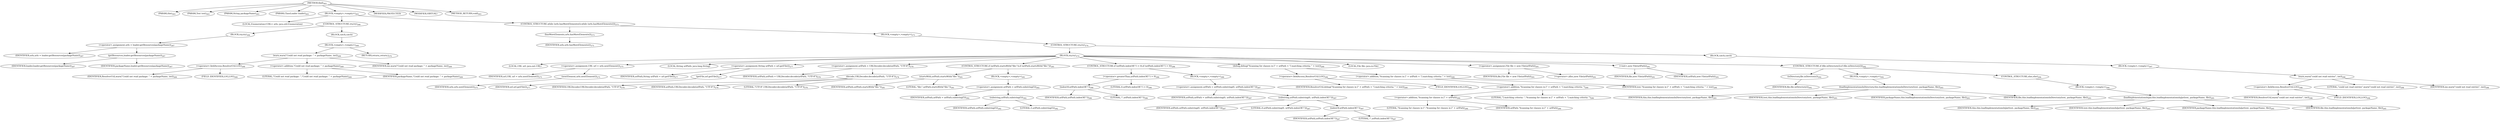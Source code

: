 digraph "find" {  
"393" [label = <(METHOD,find)<SUB>263</SUB>> ]
"52" [label = <(PARAM,this)<SUB>263</SUB>> ]
"394" [label = <(PARAM,Test test)<SUB>263</SUB>> ]
"395" [label = <(PARAM,String packageName)<SUB>263</SUB>> ]
"396" [label = <(PARAM,ClassLoader loader)<SUB>263</SUB>> ]
"397" [label = <(BLOCK,&lt;empty&gt;,&lt;empty&gt;)<SUB>263</SUB>> ]
"398" [label = <(LOCAL,Enumeration&lt;URL&gt; urls: java.util.Enumeration)> ]
"399" [label = <(CONTROL_STRUCTURE,try,try)<SUB>266</SUB>> ]
"400" [label = <(BLOCK,try,try)<SUB>266</SUB>> ]
"401" [label = <(&lt;operator&gt;.assignment,urls = loader.getResources(packageName))<SUB>267</SUB>> ]
"402" [label = <(IDENTIFIER,urls,urls = loader.getResources(packageName))<SUB>267</SUB>> ]
"403" [label = <(getResources,loader.getResources(packageName))<SUB>267</SUB>> ]
"404" [label = <(IDENTIFIER,loader,loader.getResources(packageName))<SUB>267</SUB>> ]
"405" [label = <(IDENTIFIER,packageName,loader.getResources(packageName))<SUB>267</SUB>> ]
"406" [label = <(BLOCK,catch,catch)> ]
"407" [label = <(BLOCK,&lt;empty&gt;,&lt;empty&gt;)<SUB>268</SUB>> ]
"408" [label = <(warn,warn(&quot;Could not read package: &quot; + packageName, ioe))<SUB>269</SUB>> ]
"409" [label = <(&lt;operator&gt;.fieldAccess,ResolverUtil.LOG)<SUB>269</SUB>> ]
"410" [label = <(IDENTIFIER,ResolverUtil,warn(&quot;Could not read package: &quot; + packageName, ioe))<SUB>269</SUB>> ]
"411" [label = <(FIELD_IDENTIFIER,LOG,LOG)<SUB>269</SUB>> ]
"412" [label = <(&lt;operator&gt;.addition,&quot;Could not read package: &quot; + packageName)<SUB>269</SUB>> ]
"413" [label = <(LITERAL,&quot;Could not read package: &quot;,&quot;Could not read package: &quot; + packageName)<SUB>269</SUB>> ]
"414" [label = <(IDENTIFIER,packageName,&quot;Could not read package: &quot; + packageName)<SUB>269</SUB>> ]
"415" [label = <(IDENTIFIER,ioe,warn(&quot;Could not read package: &quot; + packageName, ioe))<SUB>269</SUB>> ]
"416" [label = <(RETURN,return;,return;)<SUB>270</SUB>> ]
"417" [label = <(CONTROL_STRUCTURE,while (urls.hasMoreElements()),while (urls.hasMoreElements()))<SUB>273</SUB>> ]
"418" [label = <(hasMoreElements,urls.hasMoreElements())<SUB>273</SUB>> ]
"419" [label = <(IDENTIFIER,urls,urls.hasMoreElements())<SUB>273</SUB>> ]
"420" [label = <(BLOCK,&lt;empty&gt;,&lt;empty&gt;)<SUB>273</SUB>> ]
"421" [label = <(CONTROL_STRUCTURE,try,try)<SUB>274</SUB>> ]
"422" [label = <(BLOCK,try,try)<SUB>274</SUB>> ]
"423" [label = <(LOCAL,URL url: java.net.URL)> ]
"424" [label = <(&lt;operator&gt;.assignment,URL url = urls.nextElement())<SUB>275</SUB>> ]
"425" [label = <(IDENTIFIER,url,URL url = urls.nextElement())<SUB>275</SUB>> ]
"426" [label = <(nextElement,urls.nextElement())<SUB>275</SUB>> ]
"427" [label = <(IDENTIFIER,urls,urls.nextElement())<SUB>275</SUB>> ]
"428" [label = <(LOCAL,String urlPath: java.lang.String)> ]
"429" [label = <(&lt;operator&gt;.assignment,String urlPath = url.getFile())<SUB>277</SUB>> ]
"430" [label = <(IDENTIFIER,urlPath,String urlPath = url.getFile())<SUB>277</SUB>> ]
"431" [label = <(getFile,url.getFile())<SUB>277</SUB>> ]
"432" [label = <(IDENTIFIER,url,url.getFile())<SUB>277</SUB>> ]
"433" [label = <(&lt;operator&gt;.assignment,urlPath = URLDecoder.decode(urlPath, &quot;UTF-8&quot;))<SUB>278</SUB>> ]
"434" [label = <(IDENTIFIER,urlPath,urlPath = URLDecoder.decode(urlPath, &quot;UTF-8&quot;))<SUB>278</SUB>> ]
"435" [label = <(decode,URLDecoder.decode(urlPath, &quot;UTF-8&quot;))<SUB>278</SUB>> ]
"436" [label = <(IDENTIFIER,URLDecoder,URLDecoder.decode(urlPath, &quot;UTF-8&quot;))<SUB>278</SUB>> ]
"437" [label = <(IDENTIFIER,urlPath,URLDecoder.decode(urlPath, &quot;UTF-8&quot;))<SUB>278</SUB>> ]
"438" [label = <(LITERAL,&quot;UTF-8&quot;,URLDecoder.decode(urlPath, &quot;UTF-8&quot;))<SUB>278</SUB>> ]
"439" [label = <(CONTROL_STRUCTURE,if (urlPath.startsWith(&quot;file:&quot;)),if (urlPath.startsWith(&quot;file:&quot;)))<SUB>281</SUB>> ]
"440" [label = <(startsWith,urlPath.startsWith(&quot;file:&quot;))<SUB>281</SUB>> ]
"441" [label = <(IDENTIFIER,urlPath,urlPath.startsWith(&quot;file:&quot;))<SUB>281</SUB>> ]
"442" [label = <(LITERAL,&quot;file:&quot;,urlPath.startsWith(&quot;file:&quot;))<SUB>281</SUB>> ]
"443" [label = <(BLOCK,&lt;empty&gt;,&lt;empty&gt;)<SUB>281</SUB>> ]
"444" [label = <(&lt;operator&gt;.assignment,urlPath = urlPath.substring(5))<SUB>282</SUB>> ]
"445" [label = <(IDENTIFIER,urlPath,urlPath = urlPath.substring(5))<SUB>282</SUB>> ]
"446" [label = <(substring,urlPath.substring(5))<SUB>282</SUB>> ]
"447" [label = <(IDENTIFIER,urlPath,urlPath.substring(5))<SUB>282</SUB>> ]
"448" [label = <(LITERAL,5,urlPath.substring(5))<SUB>282</SUB>> ]
"449" [label = <(CONTROL_STRUCTURE,if (urlPath.indexOf('!') &gt; 0),if (urlPath.indexOf('!') &gt; 0))<SUB>286</SUB>> ]
"450" [label = <(&lt;operator&gt;.greaterThan,urlPath.indexOf('!') &gt; 0)<SUB>286</SUB>> ]
"451" [label = <(indexOf,urlPath.indexOf('!'))<SUB>286</SUB>> ]
"452" [label = <(IDENTIFIER,urlPath,urlPath.indexOf('!'))<SUB>286</SUB>> ]
"453" [label = <(LITERAL,'!',urlPath.indexOf('!'))<SUB>286</SUB>> ]
"454" [label = <(LITERAL,0,urlPath.indexOf('!') &gt; 0)<SUB>286</SUB>> ]
"455" [label = <(BLOCK,&lt;empty&gt;,&lt;empty&gt;)<SUB>286</SUB>> ]
"456" [label = <(&lt;operator&gt;.assignment,urlPath = urlPath.substring(0, urlPath.indexOf('!')))<SUB>287</SUB>> ]
"457" [label = <(IDENTIFIER,urlPath,urlPath = urlPath.substring(0, urlPath.indexOf('!')))<SUB>287</SUB>> ]
"458" [label = <(substring,urlPath.substring(0, urlPath.indexOf('!')))<SUB>287</SUB>> ]
"459" [label = <(IDENTIFIER,urlPath,urlPath.substring(0, urlPath.indexOf('!')))<SUB>287</SUB>> ]
"460" [label = <(LITERAL,0,urlPath.substring(0, urlPath.indexOf('!')))<SUB>287</SUB>> ]
"461" [label = <(indexOf,urlPath.indexOf('!'))<SUB>287</SUB>> ]
"462" [label = <(IDENTIFIER,urlPath,urlPath.indexOf('!'))<SUB>287</SUB>> ]
"463" [label = <(LITERAL,'!',urlPath.indexOf('!'))<SUB>287</SUB>> ]
"464" [label = <(debug,debug(&quot;Scanning for classes in [&quot; + urlPath + &quot;] matching criteria: &quot; + test))<SUB>290</SUB>> ]
"465" [label = <(&lt;operator&gt;.fieldAccess,ResolverUtil.LOG)<SUB>290</SUB>> ]
"466" [label = <(IDENTIFIER,ResolverUtil,debug(&quot;Scanning for classes in [&quot; + urlPath + &quot;] matching criteria: &quot; + test))<SUB>290</SUB>> ]
"467" [label = <(FIELD_IDENTIFIER,LOG,LOG)<SUB>290</SUB>> ]
"468" [label = <(&lt;operator&gt;.addition,&quot;Scanning for classes in [&quot; + urlPath + &quot;] matching criteria: &quot; + test)<SUB>290</SUB>> ]
"469" [label = <(&lt;operator&gt;.addition,&quot;Scanning for classes in [&quot; + urlPath + &quot;] matching criteria: &quot;)<SUB>290</SUB>> ]
"470" [label = <(&lt;operator&gt;.addition,&quot;Scanning for classes in [&quot; + urlPath)<SUB>290</SUB>> ]
"471" [label = <(LITERAL,&quot;Scanning for classes in [&quot;,&quot;Scanning for classes in [&quot; + urlPath)<SUB>290</SUB>> ]
"472" [label = <(IDENTIFIER,urlPath,&quot;Scanning for classes in [&quot; + urlPath)<SUB>290</SUB>> ]
"473" [label = <(LITERAL,&quot;] matching criteria: &quot;,&quot;Scanning for classes in [&quot; + urlPath + &quot;] matching criteria: &quot;)<SUB>290</SUB>> ]
"474" [label = <(IDENTIFIER,test,&quot;Scanning for classes in [&quot; + urlPath + &quot;] matching criteria: &quot; + test)<SUB>290</SUB>> ]
"50" [label = <(LOCAL,File file: java.io.File)> ]
"475" [label = <(&lt;operator&gt;.assignment,File file = new File(urlPath))<SUB>291</SUB>> ]
"476" [label = <(IDENTIFIER,file,File file = new File(urlPath))<SUB>291</SUB>> ]
"477" [label = <(&lt;operator&gt;.alloc,new File(urlPath))<SUB>291</SUB>> ]
"478" [label = <(&lt;init&gt;,new File(urlPath))<SUB>291</SUB>> ]
"49" [label = <(IDENTIFIER,file,new File(urlPath))<SUB>291</SUB>> ]
"479" [label = <(IDENTIFIER,urlPath,new File(urlPath))<SUB>291</SUB>> ]
"480" [label = <(CONTROL_STRUCTURE,if (file.isDirectory()),if (file.isDirectory()))<SUB>292</SUB>> ]
"481" [label = <(isDirectory,file.isDirectory())<SUB>292</SUB>> ]
"482" [label = <(IDENTIFIER,file,file.isDirectory())<SUB>292</SUB>> ]
"483" [label = <(BLOCK,&lt;empty&gt;,&lt;empty&gt;)<SUB>292</SUB>> ]
"484" [label = <(loadImplementationsInDirectory,this.loadImplementationsInDirectory(test, packageName, file))<SUB>293</SUB>> ]
"51" [label = <(IDENTIFIER,this,this.loadImplementationsInDirectory(test, packageName, file))<SUB>293</SUB>> ]
"485" [label = <(IDENTIFIER,test,this.loadImplementationsInDirectory(test, packageName, file))<SUB>293</SUB>> ]
"486" [label = <(IDENTIFIER,packageName,this.loadImplementationsInDirectory(test, packageName, file))<SUB>293</SUB>> ]
"487" [label = <(IDENTIFIER,file,this.loadImplementationsInDirectory(test, packageName, file))<SUB>293</SUB>> ]
"488" [label = <(CONTROL_STRUCTURE,else,else)<SUB>294</SUB>> ]
"489" [label = <(BLOCK,&lt;empty&gt;,&lt;empty&gt;)<SUB>294</SUB>> ]
"490" [label = <(loadImplementationsInJar,this.loadImplementationsInJar(test, packageName, file))<SUB>295</SUB>> ]
"53" [label = <(IDENTIFIER,this,this.loadImplementationsInJar(test, packageName, file))<SUB>295</SUB>> ]
"491" [label = <(IDENTIFIER,test,this.loadImplementationsInJar(test, packageName, file))<SUB>295</SUB>> ]
"492" [label = <(IDENTIFIER,packageName,this.loadImplementationsInJar(test, packageName, file))<SUB>295</SUB>> ]
"493" [label = <(IDENTIFIER,file,this.loadImplementationsInJar(test, packageName, file))<SUB>295</SUB>> ]
"494" [label = <(BLOCK,catch,catch)> ]
"495" [label = <(BLOCK,&lt;empty&gt;,&lt;empty&gt;)<SUB>297</SUB>> ]
"496" [label = <(warn,warn(&quot;could not read entries&quot;, ioe))<SUB>298</SUB>> ]
"497" [label = <(&lt;operator&gt;.fieldAccess,ResolverUtil.LOG)<SUB>298</SUB>> ]
"498" [label = <(IDENTIFIER,ResolverUtil,warn(&quot;could not read entries&quot;, ioe))<SUB>298</SUB>> ]
"499" [label = <(FIELD_IDENTIFIER,LOG,LOG)<SUB>298</SUB>> ]
"500" [label = <(LITERAL,&quot;could not read entries&quot;,warn(&quot;could not read entries&quot;, ioe))<SUB>298</SUB>> ]
"501" [label = <(IDENTIFIER,ioe,warn(&quot;could not read entries&quot;, ioe))<SUB>298</SUB>> ]
"502" [label = <(MODIFIER,PROTECTED)> ]
"503" [label = <(MODIFIER,VIRTUAL)> ]
"504" [label = <(METHOD_RETURN,void)<SUB>263</SUB>> ]
  "393" -> "52" 
  "393" -> "394" 
  "393" -> "395" 
  "393" -> "396" 
  "393" -> "397" 
  "393" -> "502" 
  "393" -> "503" 
  "393" -> "504" 
  "397" -> "398" 
  "397" -> "399" 
  "397" -> "417" 
  "399" -> "400" 
  "399" -> "406" 
  "400" -> "401" 
  "401" -> "402" 
  "401" -> "403" 
  "403" -> "404" 
  "403" -> "405" 
  "406" -> "407" 
  "407" -> "408" 
  "407" -> "416" 
  "408" -> "409" 
  "408" -> "412" 
  "408" -> "415" 
  "409" -> "410" 
  "409" -> "411" 
  "412" -> "413" 
  "412" -> "414" 
  "417" -> "418" 
  "417" -> "420" 
  "418" -> "419" 
  "420" -> "421" 
  "421" -> "422" 
  "421" -> "494" 
  "422" -> "423" 
  "422" -> "424" 
  "422" -> "428" 
  "422" -> "429" 
  "422" -> "433" 
  "422" -> "439" 
  "422" -> "449" 
  "422" -> "464" 
  "422" -> "50" 
  "422" -> "475" 
  "422" -> "478" 
  "422" -> "480" 
  "424" -> "425" 
  "424" -> "426" 
  "426" -> "427" 
  "429" -> "430" 
  "429" -> "431" 
  "431" -> "432" 
  "433" -> "434" 
  "433" -> "435" 
  "435" -> "436" 
  "435" -> "437" 
  "435" -> "438" 
  "439" -> "440" 
  "439" -> "443" 
  "440" -> "441" 
  "440" -> "442" 
  "443" -> "444" 
  "444" -> "445" 
  "444" -> "446" 
  "446" -> "447" 
  "446" -> "448" 
  "449" -> "450" 
  "449" -> "455" 
  "450" -> "451" 
  "450" -> "454" 
  "451" -> "452" 
  "451" -> "453" 
  "455" -> "456" 
  "456" -> "457" 
  "456" -> "458" 
  "458" -> "459" 
  "458" -> "460" 
  "458" -> "461" 
  "461" -> "462" 
  "461" -> "463" 
  "464" -> "465" 
  "464" -> "468" 
  "465" -> "466" 
  "465" -> "467" 
  "468" -> "469" 
  "468" -> "474" 
  "469" -> "470" 
  "469" -> "473" 
  "470" -> "471" 
  "470" -> "472" 
  "475" -> "476" 
  "475" -> "477" 
  "478" -> "49" 
  "478" -> "479" 
  "480" -> "481" 
  "480" -> "483" 
  "480" -> "488" 
  "481" -> "482" 
  "483" -> "484" 
  "484" -> "51" 
  "484" -> "485" 
  "484" -> "486" 
  "484" -> "487" 
  "488" -> "489" 
  "489" -> "490" 
  "490" -> "53" 
  "490" -> "491" 
  "490" -> "492" 
  "490" -> "493" 
  "494" -> "495" 
  "495" -> "496" 
  "496" -> "497" 
  "496" -> "500" 
  "496" -> "501" 
  "497" -> "498" 
  "497" -> "499" 
}
